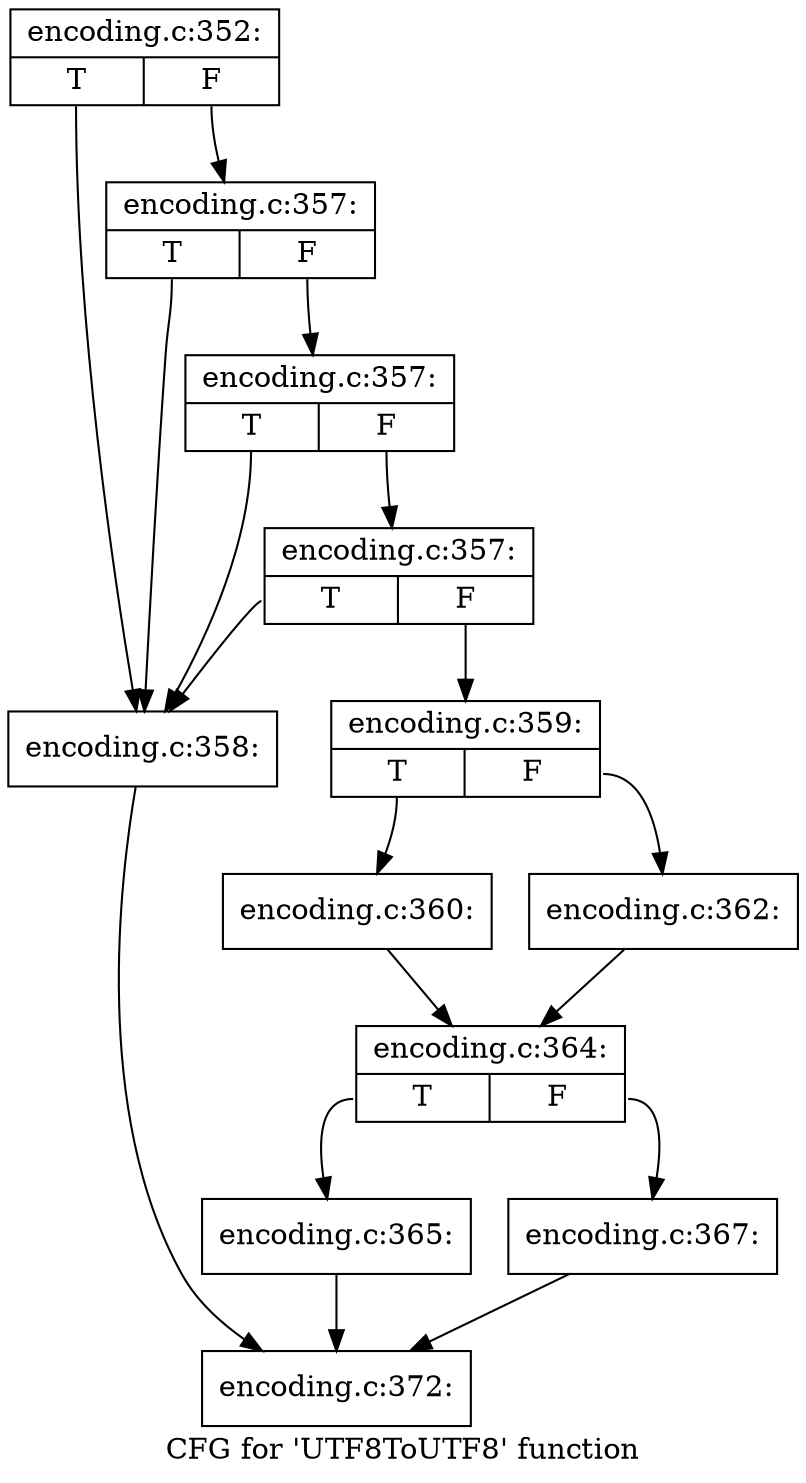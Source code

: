digraph "CFG for 'UTF8ToUTF8' function" {
	label="CFG for 'UTF8ToUTF8' function";

	Node0x47a0bf0 [shape=record,label="{encoding.c:352:|{<s0>T|<s1>F}}"];
	Node0x47a0bf0:s0 -> Node0x47a3f40;
	Node0x47a0bf0:s1 -> Node0x47a40e0;
	Node0x47a40e0 [shape=record,label="{encoding.c:357:|{<s0>T|<s1>F}}"];
	Node0x47a40e0:s0 -> Node0x47a3f40;
	Node0x47a40e0:s1 -> Node0x47a4060;
	Node0x47a4060 [shape=record,label="{encoding.c:357:|{<s0>T|<s1>F}}"];
	Node0x47a4060:s0 -> Node0x47a3f40;
	Node0x47a4060:s1 -> Node0x47a3fe0;
	Node0x47a3fe0 [shape=record,label="{encoding.c:357:|{<s0>T|<s1>F}}"];
	Node0x47a3fe0:s0 -> Node0x47a3f40;
	Node0x47a3fe0:s1 -> Node0x47a3f90;
	Node0x47a3f40 [shape=record,label="{encoding.c:358:}"];
	Node0x47a3f40 -> Node0x47a0550;
	Node0x47a3f90 [shape=record,label="{encoding.c:359:|{<s0>T|<s1>F}}"];
	Node0x47a3f90:s0 -> Node0x47a4c00;
	Node0x47a3f90:s1 -> Node0x47a4ca0;
	Node0x47a4c00 [shape=record,label="{encoding.c:360:}"];
	Node0x47a4c00 -> Node0x47a4c50;
	Node0x47a4ca0 [shape=record,label="{encoding.c:362:}"];
	Node0x47a4ca0 -> Node0x47a4c50;
	Node0x47a4c50 [shape=record,label="{encoding.c:364:|{<s0>T|<s1>F}}"];
	Node0x47a4c50:s0 -> Node0x47a57a0;
	Node0x47a4c50:s1 -> Node0x47a57f0;
	Node0x47a57a0 [shape=record,label="{encoding.c:365:}"];
	Node0x47a57a0 -> Node0x47a0550;
	Node0x47a57f0 [shape=record,label="{encoding.c:367:}"];
	Node0x47a57f0 -> Node0x47a0550;
	Node0x47a0550 [shape=record,label="{encoding.c:372:}"];
}
